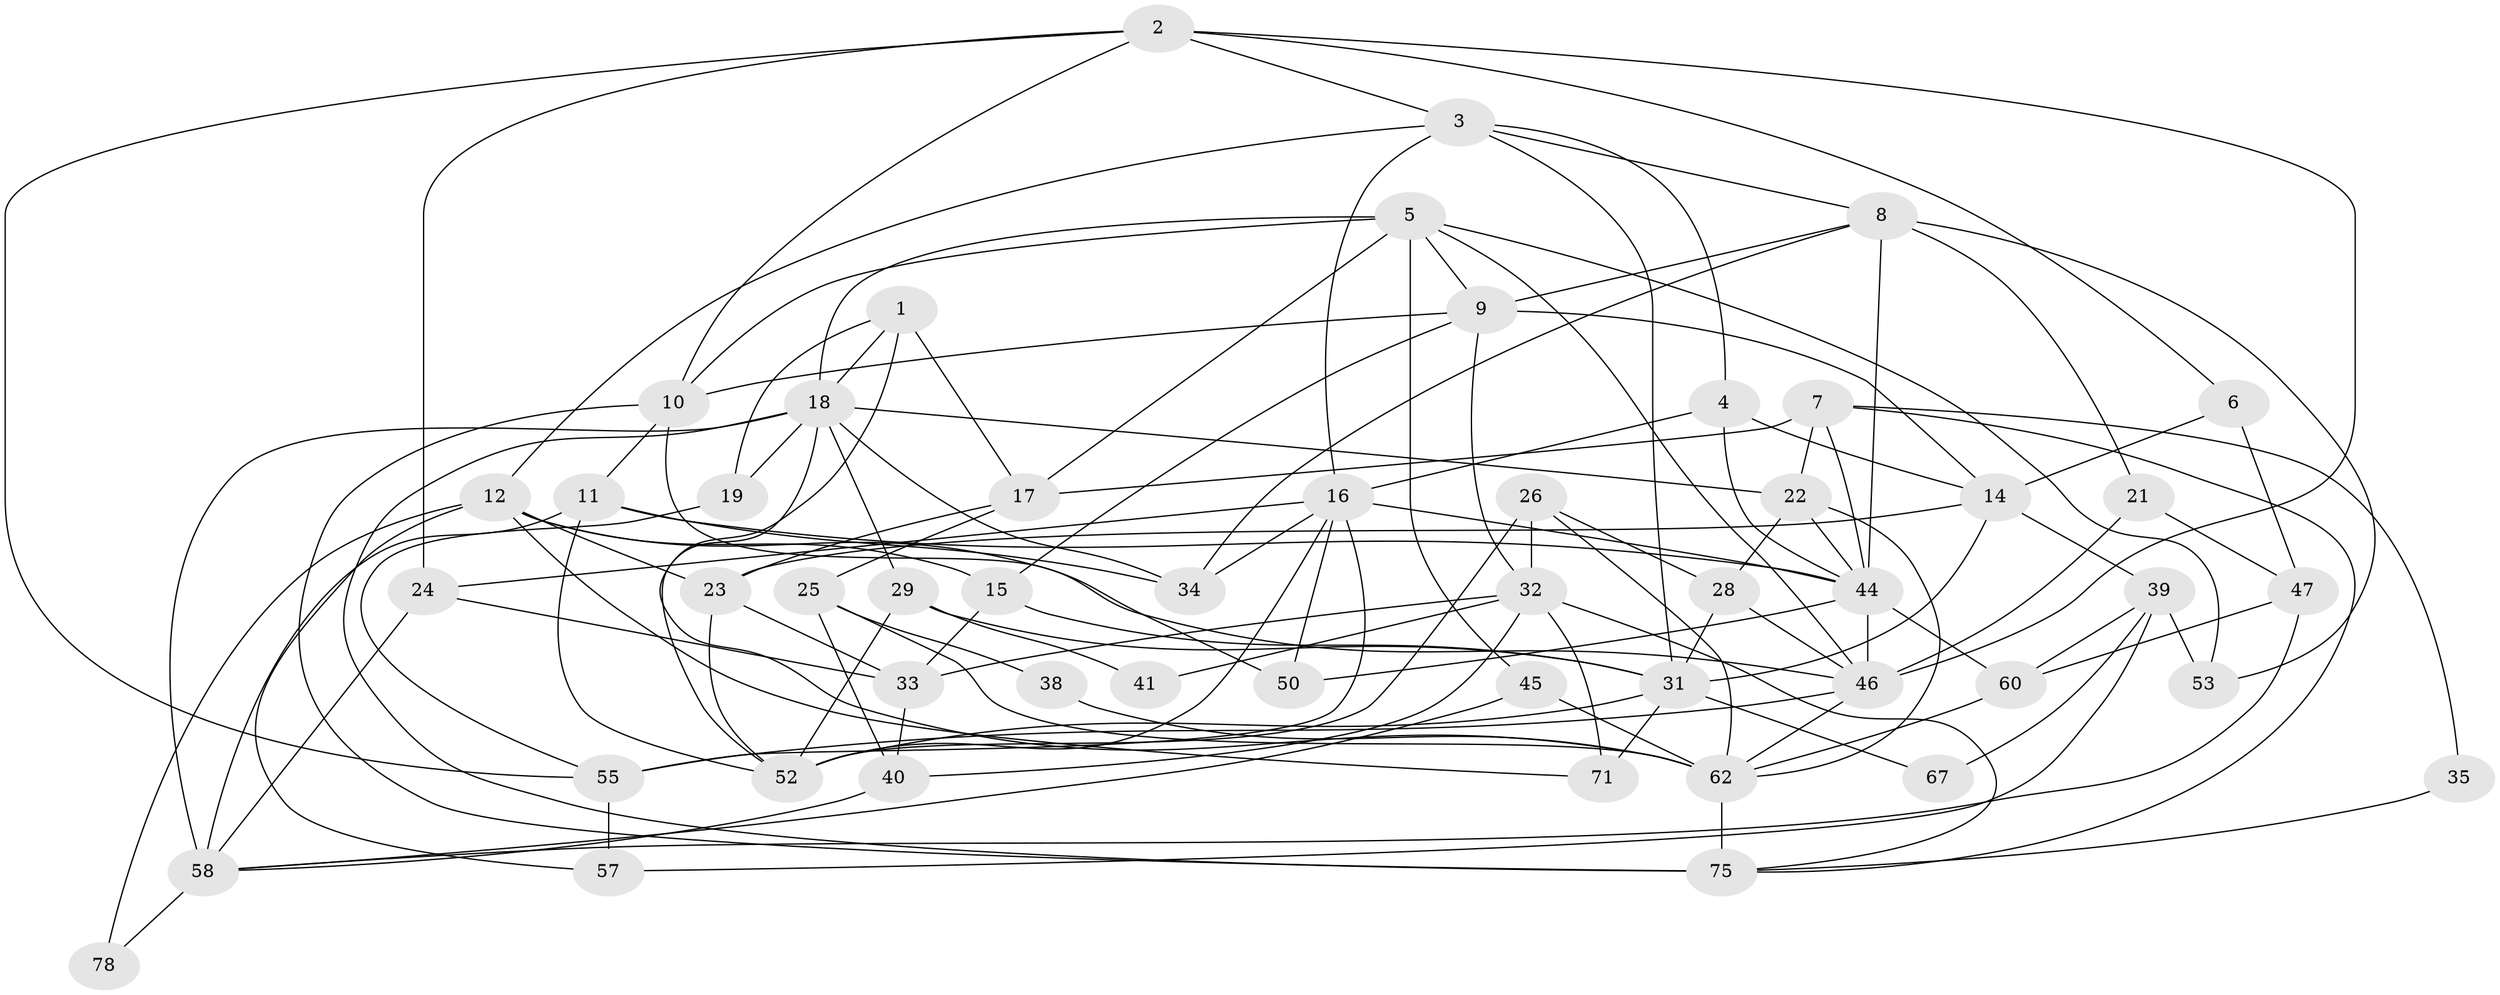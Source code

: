 // Generated by graph-tools (version 1.1) at 2025/52/02/27/25 19:52:07]
// undirected, 51 vertices, 125 edges
graph export_dot {
graph [start="1"]
  node [color=gray90,style=filled];
  1;
  2 [super="+27"];
  3 [super="+37"];
  4;
  5 [super="+13"];
  6;
  7 [super="+36"];
  8 [super="+56"];
  9 [super="+51"];
  10 [super="+63"];
  11 [super="+30"];
  12 [super="+74"];
  14 [super="+70"];
  15;
  16 [super="+43"];
  17 [super="+20"];
  18 [super="+61"];
  19 [super="+48"];
  21 [super="+72"];
  22;
  23;
  24;
  25;
  26;
  28;
  29 [super="+54"];
  31 [super="+42"];
  32 [super="+59"];
  33 [super="+77"];
  34 [super="+49"];
  35;
  38;
  39;
  40;
  41;
  44 [super="+65"];
  45;
  46 [super="+73"];
  47;
  50;
  52 [super="+68"];
  53;
  55;
  57;
  58 [super="+66"];
  60 [super="+64"];
  62 [super="+69"];
  67;
  71;
  75 [super="+76"];
  78;
  1 -- 17;
  1 -- 18;
  1 -- 52;
  1 -- 19;
  2 -- 46;
  2 -- 6;
  2 -- 10;
  2 -- 24;
  2 -- 3;
  2 -- 55;
  3 -- 4;
  3 -- 31;
  3 -- 16;
  3 -- 12;
  3 -- 8;
  4 -- 44;
  4 -- 14;
  4 -- 16;
  5 -- 10;
  5 -- 45;
  5 -- 53;
  5 -- 17;
  5 -- 18;
  5 -- 46;
  5 -- 9;
  6 -- 47;
  6 -- 14;
  7 -- 22;
  7 -- 35;
  7 -- 44;
  7 -- 17;
  7 -- 75;
  8 -- 44;
  8 -- 34;
  8 -- 21;
  8 -- 53;
  8 -- 9;
  9 -- 15;
  9 -- 32;
  9 -- 10;
  9 -- 14;
  10 -- 50;
  10 -- 11;
  10 -- 75;
  11 -- 34;
  11 -- 58 [weight=2];
  11 -- 52;
  11 -- 44;
  12 -- 23;
  12 -- 78;
  12 -- 71;
  12 -- 57;
  12 -- 46;
  12 -- 15;
  14 -- 31;
  14 -- 39;
  14 -- 23;
  15 -- 33;
  15 -- 31;
  16 -- 55;
  16 -- 50;
  16 -- 24;
  16 -- 44;
  16 -- 34;
  16 -- 52;
  17 -- 25;
  17 -- 23;
  18 -- 22;
  18 -- 62;
  18 -- 19;
  18 -- 34 [weight=2];
  18 -- 75 [weight=2];
  18 -- 29;
  18 -- 58 [weight=2];
  19 -- 55;
  21 -- 47;
  21 -- 46;
  22 -- 28;
  22 -- 44;
  22 -- 62;
  23 -- 33;
  23 -- 52;
  24 -- 33;
  24 -- 58;
  25 -- 62;
  25 -- 40;
  25 -- 38;
  26 -- 32;
  26 -- 28;
  26 -- 62;
  26 -- 52;
  28 -- 46;
  28 -- 31;
  29 -- 41;
  29 -- 31;
  29 -- 52;
  31 -- 67;
  31 -- 52;
  31 -- 71;
  32 -- 33;
  32 -- 40;
  32 -- 41;
  32 -- 75;
  32 -- 71;
  33 -- 40;
  35 -- 75;
  38 -- 62;
  39 -- 57;
  39 -- 53;
  39 -- 67;
  39 -- 60;
  40 -- 58;
  44 -- 50;
  44 -- 46;
  44 -- 60;
  45 -- 58;
  45 -- 62;
  46 -- 55;
  46 -- 62;
  47 -- 58;
  47 -- 60;
  55 -- 57;
  58 -- 78;
  60 -- 62;
  62 -- 75;
}
